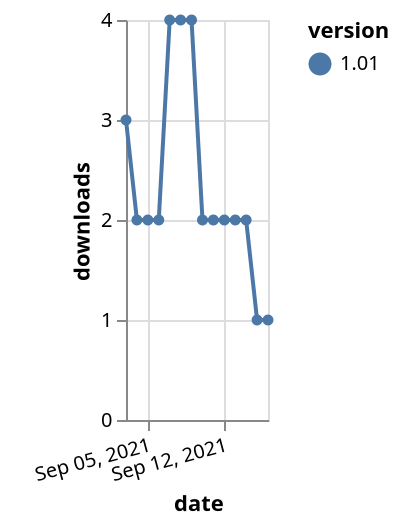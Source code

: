 {"$schema": "https://vega.github.io/schema/vega-lite/v5.json", "description": "A simple bar chart with embedded data.", "data": {"values": [{"date": "2021-09-03", "total": 1579, "delta": 3, "version": "1.01"}, {"date": "2021-09-04", "total": 1581, "delta": 2, "version": "1.01"}, {"date": "2021-09-05", "total": 1583, "delta": 2, "version": "1.01"}, {"date": "2021-09-06", "total": 1585, "delta": 2, "version": "1.01"}, {"date": "2021-09-07", "total": 1589, "delta": 4, "version": "1.01"}, {"date": "2021-09-08", "total": 1593, "delta": 4, "version": "1.01"}, {"date": "2021-09-09", "total": 1597, "delta": 4, "version": "1.01"}, {"date": "2021-09-10", "total": 1599, "delta": 2, "version": "1.01"}, {"date": "2021-09-11", "total": 1601, "delta": 2, "version": "1.01"}, {"date": "2021-09-12", "total": 1603, "delta": 2, "version": "1.01"}, {"date": "2021-09-13", "total": 1605, "delta": 2, "version": "1.01"}, {"date": "2021-09-14", "total": 1607, "delta": 2, "version": "1.01"}, {"date": "2021-09-15", "total": 1608, "delta": 1, "version": "1.01"}, {"date": "2021-09-16", "total": 1609, "delta": 1, "version": "1.01"}]}, "width": "container", "mark": {"type": "line", "point": {"filled": true}}, "encoding": {"x": {"field": "date", "type": "temporal", "timeUnit": "yearmonthdate", "title": "date", "axis": {"labelAngle": -15}}, "y": {"field": "delta", "type": "quantitative", "title": "downloads"}, "color": {"field": "version", "type": "nominal"}, "tooltip": {"field": "delta"}}}